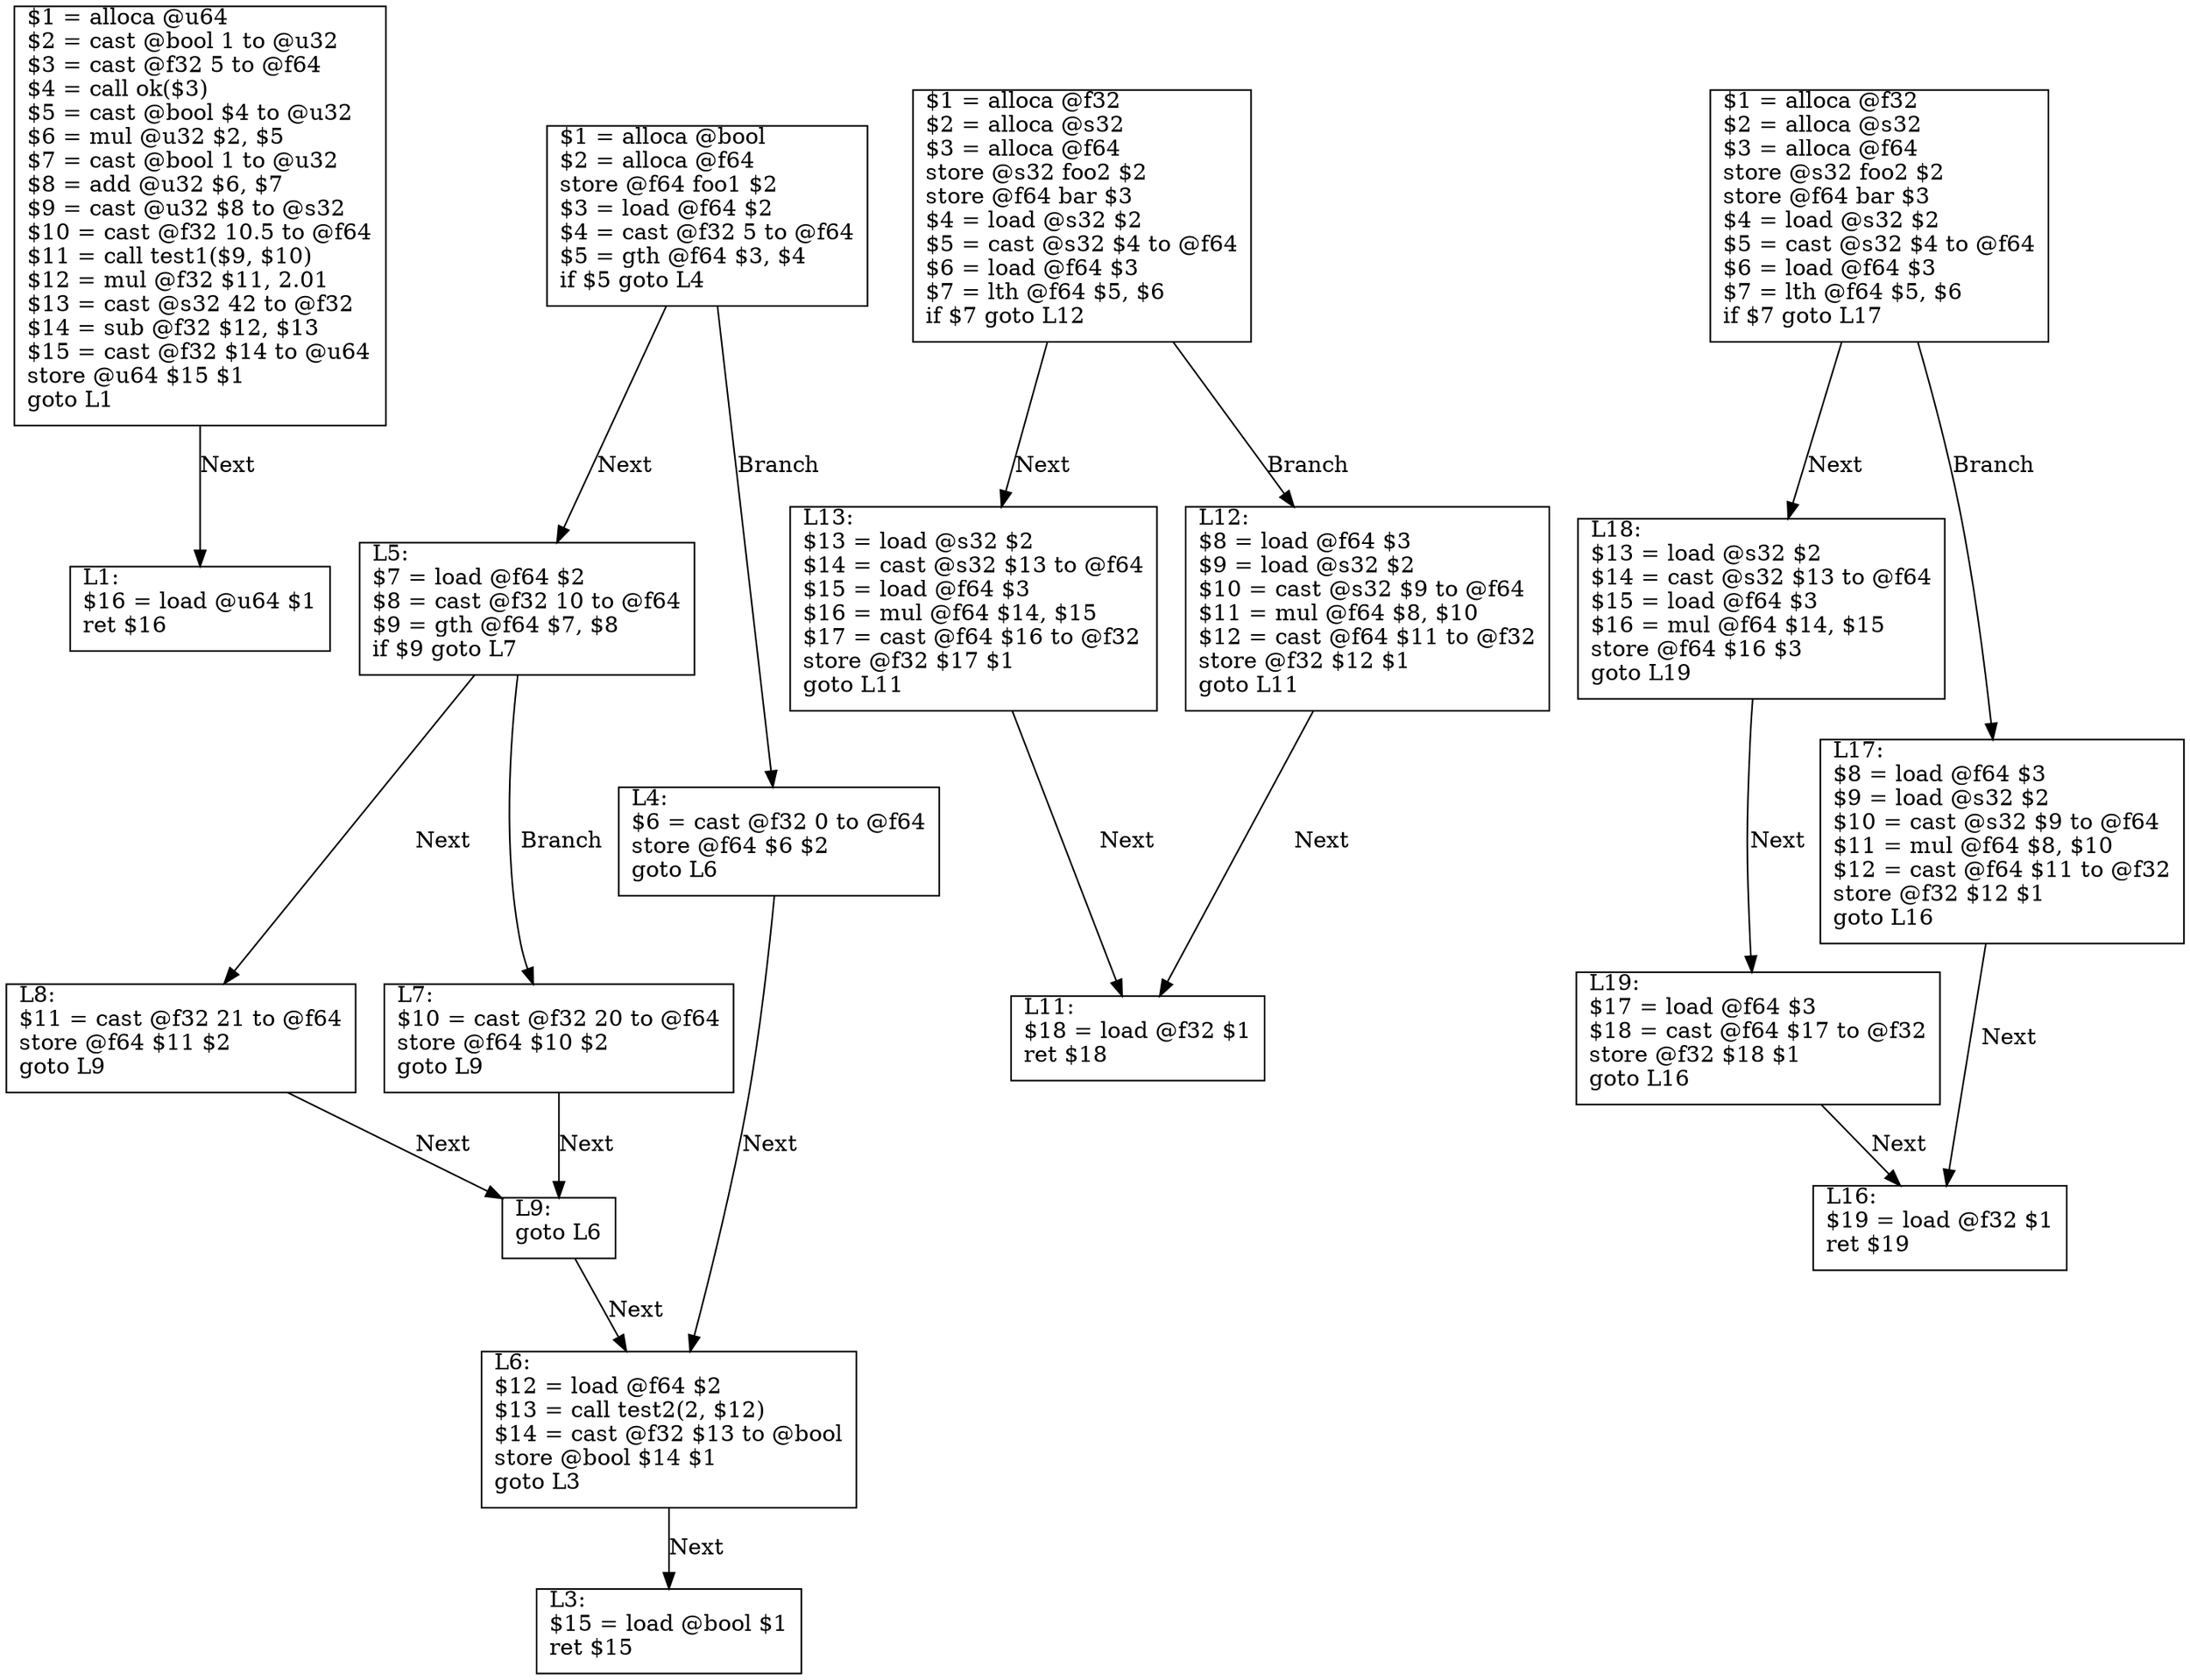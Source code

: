 digraph CFG {
	node [shape=box, labelloc="t", labeljust="l"]
	L0 [label="$1 = alloca @u64\l$2 = cast @bool 1 to @u32\l$3 = cast @f32 5 to @f64\l$4 = call ok($3)\l$5 = cast @bool $4 to @u32\l$6 = mul @u32 $2, $5\l$7 = cast @bool 1 to @u32\l$8 = add @u32 $6, $7\l$9 = cast @u32 $8 to @s32\l$10 = cast @f32 10.5 to @f64\l$11 = call test1($9, $10)\l$12 = mul @f32 $11, 2.01\l$13 = cast @s32 42 to @f32\l$14 = sub @f32 $12, $13\l$15 = cast @f32 $14 to @u64\lstore @u64 $15 $1\lgoto L1\l"]
	L0 -> L1 [label="Next"]
	L1 [label="L1:\l$16 = load @u64 $1\lret $16\l"]
	L2 [label="$1 = alloca @bool\l$2 = alloca @f64\lstore @f64 foo1 $2\l$3 = load @f64 $2\l$4 = cast @f32 5 to @f64\l$5 = gth @f64 $3, $4\lif $5 goto L4\l"]
	L2 -> L5 [label="Next"]
	L2 -> L4 [label="Branch"]
	L5 [label="L5:\l$7 = load @f64 $2\l$8 = cast @f32 10 to @f64\l$9 = gth @f64 $7, $8\lif $9 goto L7\l"]
	L5 -> L8 [label="Next"]
	L5 -> L7 [label="Branch"]
	L8 [label="L8:\l$11 = cast @f32 21 to @f64\lstore @f64 $11 $2\lgoto L9\l"]
	L8 -> L9 [label="Next"]
	L9 [label="L9:\lgoto L6\l"]
	L9 -> L6 [label="Next"]
	L6 [label="L6:\l$12 = load @f64 $2\l$13 = call test2(2, $12)\l$14 = cast @f32 $13 to @bool\lstore @bool $14 $1\lgoto L3\l"]
	L6 -> L3 [label="Next"]
	L7 [label="L7:\l$10 = cast @f32 20 to @f64\lstore @f64 $10 $2\lgoto L9\l"]
	L7 -> L9 [label="Next"]
	L4 [label="L4:\l$6 = cast @f32 0 to @f64\lstore @f64 $6 $2\lgoto L6\l"]
	L4 -> L6 [label="Next"]
	L3 [label="L3:\l$15 = load @bool $1\lret $15\l"]
	L10 [label="$1 = alloca @f32\l$2 = alloca @s32\l$3 = alloca @f64\lstore @s32 foo2 $2\lstore @f64 bar $3\l$4 = load @s32 $2\l$5 = cast @s32 $4 to @f64\l$6 = load @f64 $3\l$7 = lth @f64 $5, $6\lif $7 goto L12\l"]
	L10 -> L13 [label="Next"]
	L10 -> L12 [label="Branch"]
	L13 [label="L13:\l$13 = load @s32 $2\l$14 = cast @s32 $13 to @f64\l$15 = load @f64 $3\l$16 = mul @f64 $14, $15\l$17 = cast @f64 $16 to @f32\lstore @f32 $17 $1\lgoto L11\l"]
	L13 -> L11 [label="Next"]
	L12 [label="L12:\l$8 = load @f64 $3\l$9 = load @s32 $2\l$10 = cast @s32 $9 to @f64\l$11 = mul @f64 $8, $10\l$12 = cast @f64 $11 to @f32\lstore @f32 $12 $1\lgoto L11\l"]
	L12 -> L11 [label="Next"]
	L11 [label="L11:\l$18 = load @f32 $1\lret $18\l"]
	L15 [label="$1 = alloca @f32\l$2 = alloca @s32\l$3 = alloca @f64\lstore @s32 foo2 $2\lstore @f64 bar $3\l$4 = load @s32 $2\l$5 = cast @s32 $4 to @f64\l$6 = load @f64 $3\l$7 = lth @f64 $5, $6\lif $7 goto L17\l"]
	L15 -> L18 [label="Next"]
	L15 -> L17 [label="Branch"]
	L18 [label="L18:\l$13 = load @s32 $2\l$14 = cast @s32 $13 to @f64\l$15 = load @f64 $3\l$16 = mul @f64 $14, $15\lstore @f64 $16 $3\lgoto L19\l"]
	L18 -> L19 [label="Next"]
	L19 [label="L19:\l$17 = load @f64 $3\l$18 = cast @f64 $17 to @f32\lstore @f32 $18 $1\lgoto L16\l"]
	L19 -> L16 [label="Next"]
	L17 [label="L17:\l$8 = load @f64 $3\l$9 = load @s32 $2\l$10 = cast @s32 $9 to @f64\l$11 = mul @f64 $8, $10\l$12 = cast @f64 $11 to @f32\lstore @f32 $12 $1\lgoto L16\l"]
	L17 -> L16 [label="Next"]
	L16 [label="L16:\l$19 = load @f32 $1\lret $19\l"]
}
